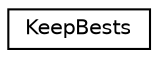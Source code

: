 digraph "Graphical Class Hierarchy"
{
  edge [fontname="Helvetica",fontsize="10",labelfontname="Helvetica",labelfontsize="10"];
  node [fontname="Helvetica",fontsize="10",shape=record];
  rankdir="LR";
  Node0 [label="KeepBests",height=0.2,width=0.4,color="black", fillcolor="white", style="filled",URL="$classKeepBests.html"];
}
